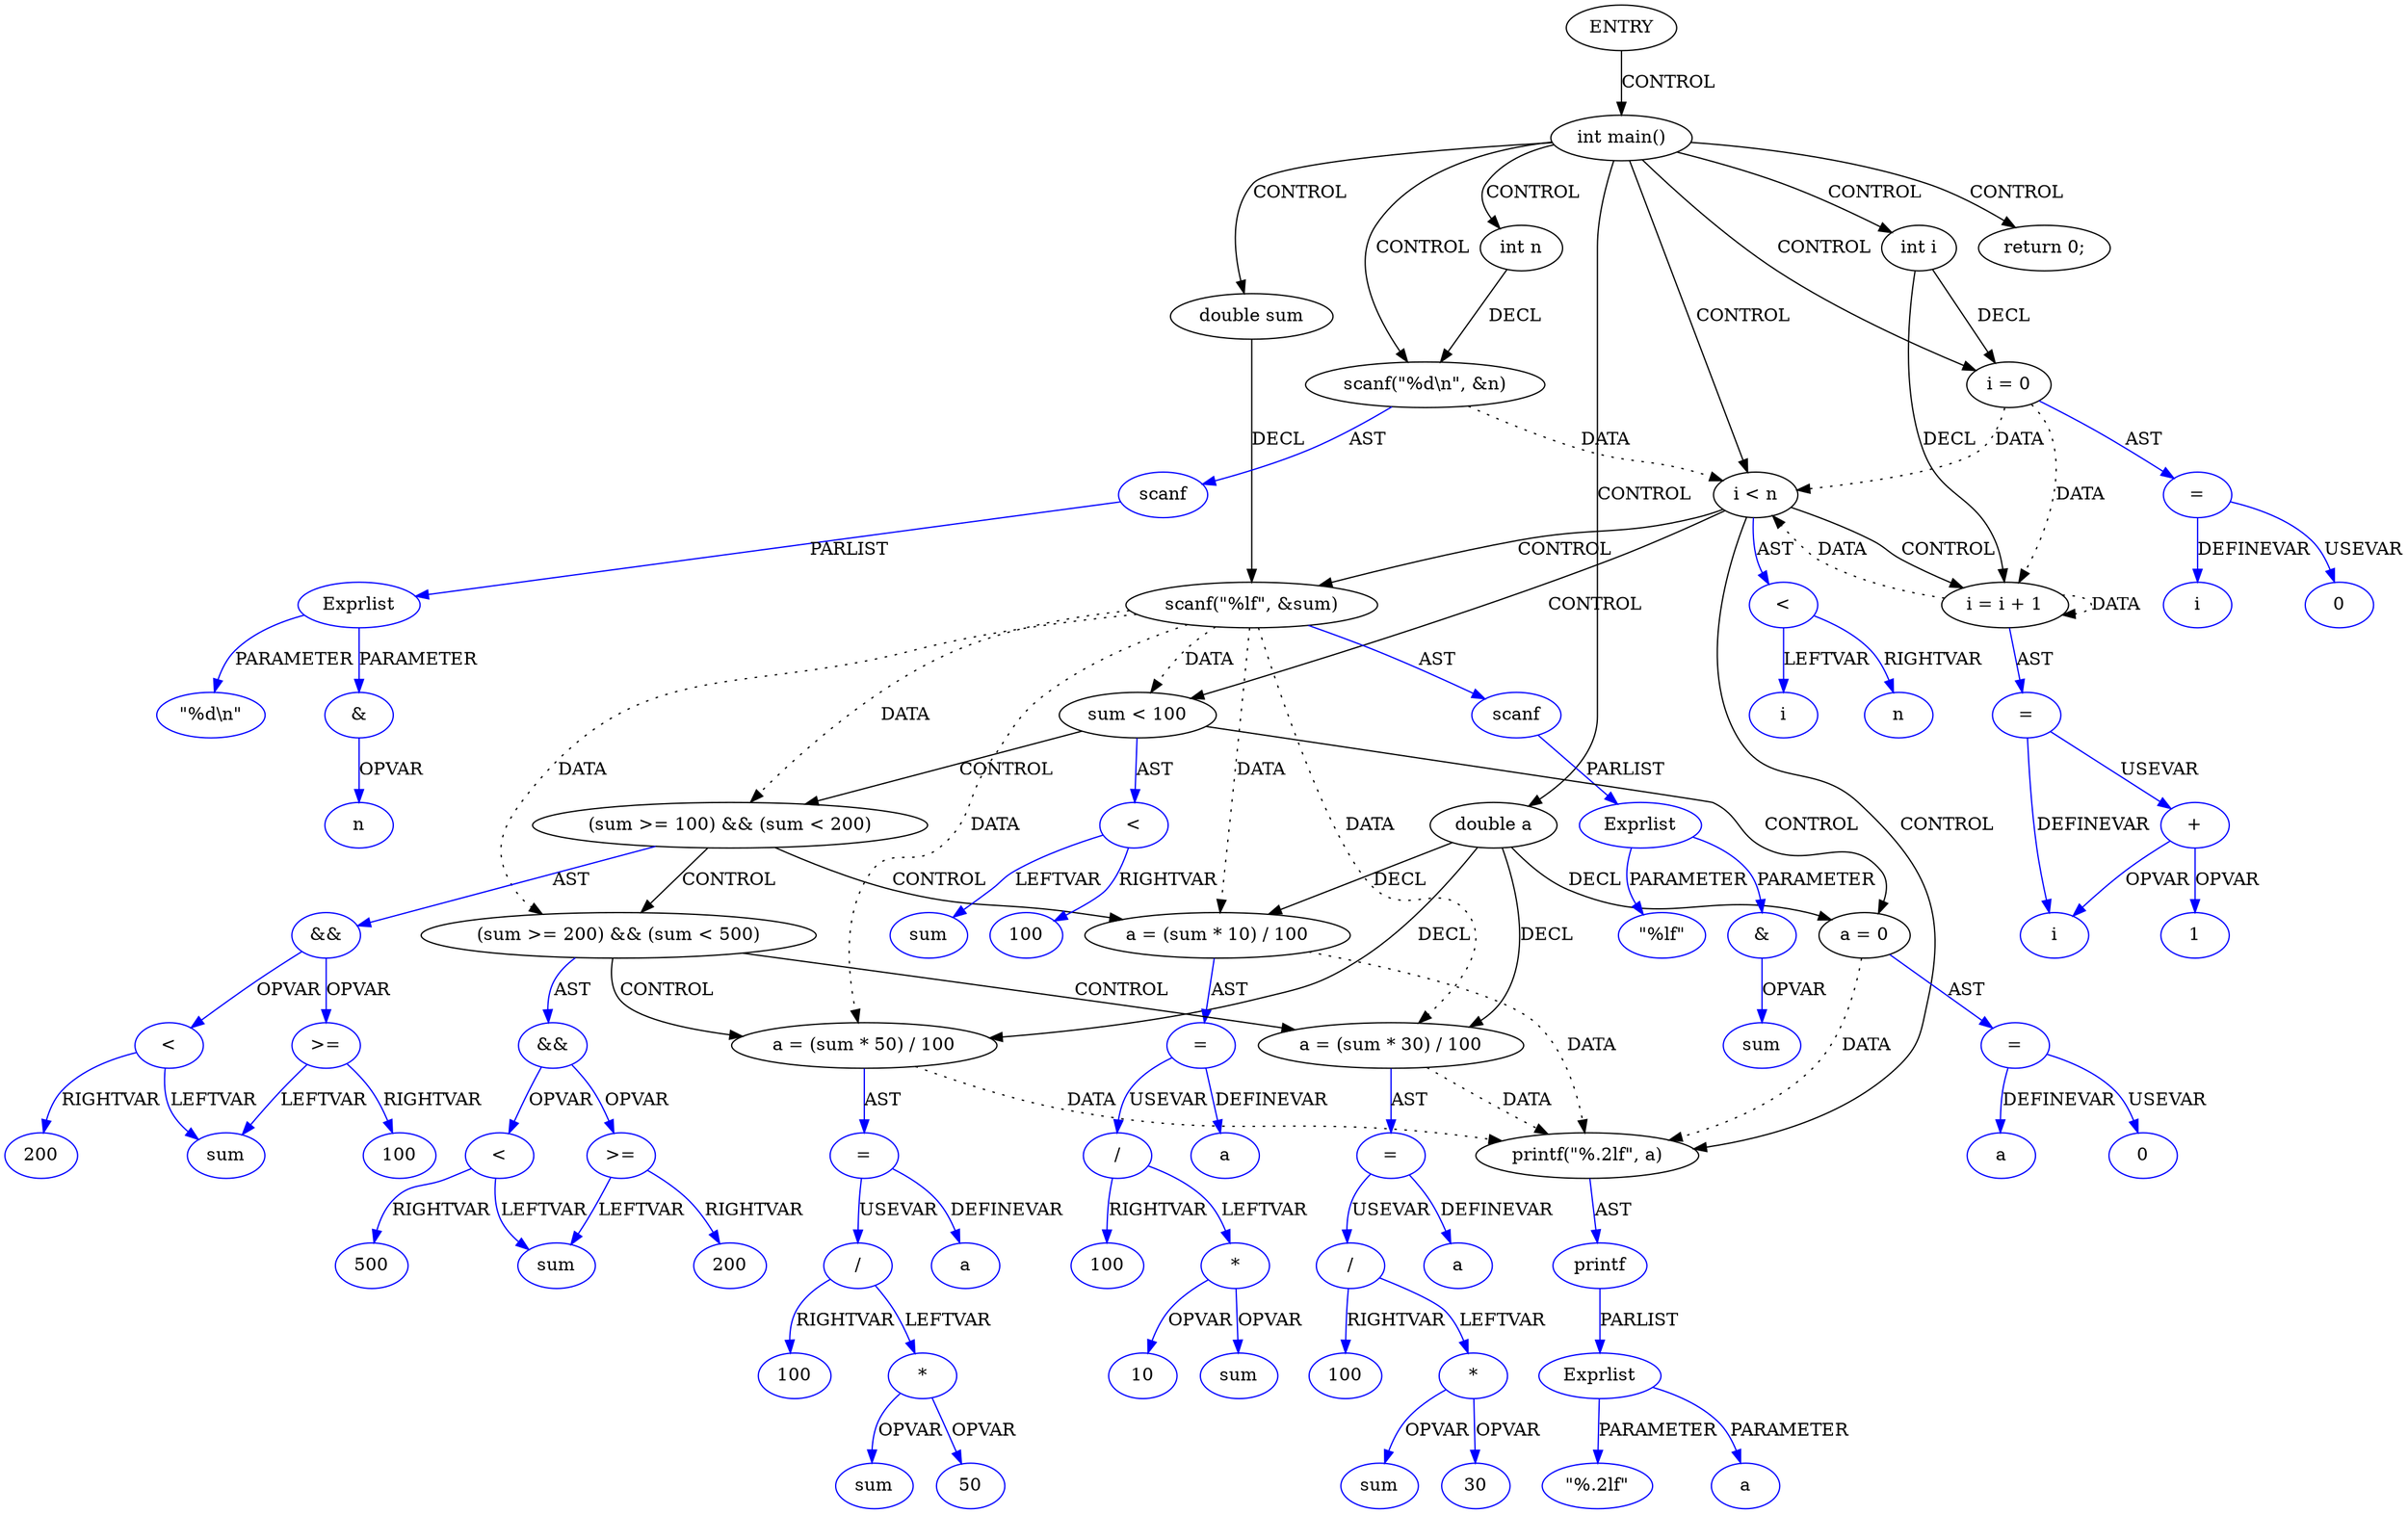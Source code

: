 digraph DotForMerge{
Node1 [label="ENTRY",type="ENTRY",coord="-1"];
Node2 [label="int main()",type="CONTROL",coord="3"];
Node4 [label="int n",type="DECL",coord="4",varname="n",vartype="int"];
Node5 [label="int i",type="DECL",coord="4",varname="i",vartype="int"];
Node6 [label="double sum",type="DECL",coord="5",varname="sum",vartype="double"];
Node7 [label="double a",type="DECL",coord="5",varname="a",vartype="double"];
Node8 [label="scanf(\"%d\\n\", &n)",type="CALL",coord="6"];
Node9 [label="scanf",type="FUNCNAME",coord="6",color=blue];
Node10 [label="Exprlist",type="EXPRS",coord="6",color=blue];
Node11 [label="\"%d\\n\"",type="CONST",coord="6",color=blue];
Node12 [label="&",type="OP",coord="6",color=blue];
Node13 [label="n",type="VAR",coord="6",color=blue];
Node14 [label="i = 0",type="ASSIGN",coord="7"];
Node15 [label="=",type="ASSIGNOP",coord="7",color=blue];
Node16 [label="i",type="VAR",coord="7",color=blue];
Node17 [label="0",type="CONST",coord="7",color=blue];
Node18 [label="i < n",type="CONTROL",coord="7"];
Node21 [label="scanf(\"%lf\", &sum)",type="CALL",coord="8"];
Node22 [label="scanf",type="FUNCNAME",coord="8",color=blue];
Node23 [label="Exprlist",type="EXPRS",coord="8",color=blue];
Node24 [label="\"%lf\"",type="CONST",coord="8",color=blue];
Node25 [label="&",type="OP",coord="8",color=blue];
Node26 [label="sum",type="VAR",coord="8",color=blue];
Node27 [label="sum < 100",type="CONTROL",coord="9"];
Node29 [label="a = 0",type="ASSIGN",coord="10"];
Node30 [label="=",type="ASSIGNOP",coord="10",color=blue];
Node31 [label="a",type="VAR",coord="10",color=blue];
Node32 [label="0",type="CONST",coord="10",color=blue];
Node33 [label="(sum >= 100) && (sum < 200)",type="CONTROL",coord="12"];
Node35 [label="a = (sum * 10) / 100",type="ASSIGN",coord="13"];
Node36 [label="=",type="ASSIGNOP",coord="13",color=blue];
Node37 [label="a",type="VAR",coord="13",color=blue];
Node38 [label="/",type="OP",coord="13",color=blue];
Node39 [label="*",type="OP",coord="13",color=blue];
Node40 [label="sum",type="VAR",coord="13",color=blue];
Node41 [label="10",type="CONST",coord="13",color=blue];
Node42 [label="100",type="CONST",coord="13",color=blue];
Node43 [label="(sum >= 200) && (sum < 500)",type="CONTROL",coord="14"];
Node45 [label="a = (sum * 30) / 100",type="ASSIGN",coord="15"];
Node46 [label="=",type="ASSIGNOP",coord="15",color=blue];
Node47 [label="a",type="VAR",coord="15",color=blue];
Node48 [label="/",type="OP",coord="15",color=blue];
Node49 [label="*",type="OP",coord="15",color=blue];
Node50 [label="sum",type="VAR",coord="15",color=blue];
Node51 [label="30",type="CONST",coord="15",color=blue];
Node52 [label="100",type="CONST",coord="15",color=blue];
Node53 [label="a = (sum * 50) / 100",type="ASSIGN",coord="17"];
Node54 [label="=",type="ASSIGNOP",coord="17",color=blue];
Node55 [label="a",type="VAR",coord="17",color=blue];
Node56 [label="/",type="OP",coord="17",color=blue];
Node57 [label="*",type="OP",coord="17",color=blue];
Node58 [label="sum",type="VAR",coord="17",color=blue];
Node59 [label="50",type="CONST",coord="17",color=blue];
Node60 [label="100",type="CONST",coord="17",color=blue];
Node61 [label="&&",type="OP",coord="14",color=blue];
Node62 [label=">=",type="OP",coord="14",color=blue];
Node63 [label="sum",type="VAR",coord="14",color=blue];
Node64 [label="200",type="CONST",coord="14",color=blue];
Node65 [label="<",type="OP",coord="14",color=blue];
Node66 [label="500",type="CONST",coord="14",color=blue];
Node67 [label="&&",type="OP",coord="12",color=blue];
Node68 [label=">=",type="OP",coord="12",color=blue];
Node69 [label="sum",type="VAR",coord="12",color=blue];
Node70 [label="100",type="CONST",coord="12",color=blue];
Node71 [label="<",type="OP",coord="12",color=blue];
Node72 [label="200",type="CONST",coord="12",color=blue];
Node73 [label="<",type="OP",coord="9",color=blue];
Node74 [label="sum",type="VAR",coord="9",color=blue];
Node75 [label="100",type="CONST",coord="9",color=blue];
Node76 [label="printf(\"%.2lf\", a)",type="CALL",coord="19"];
Node77 [label="printf",type="FUNCNAME",coord="19",color=blue];
Node78 [label="Exprlist",type="EXPRS",coord="19",color=blue];
Node79 [label="\"%.2lf\"",type="CONST",coord="19",color=blue];
Node80 [label="a",type="VAR",coord="19",color=blue];
Node81 [label="i = i + 1",type="ASSIGN",coord="7"];
Node82 [label="=",type="ASSIGNOP",coord="7",color=blue];
Node83 [label="i",type="VAR",coord="7",color=blue];
Node84 [label="+",type="OP",coord="7",color=blue];
Node85 [label="1",type="CONST",coord="7",color=blue];
Node86 [label="<",type="OP",coord="7",color=blue];
Node87 [label="i",type="VAR",coord="7",color=blue];
Node88 [label="n",type="VAR",coord="7",color=blue];
Node89 [label="return 0;",type="RETURN",coord="21"];
Node1->Node2 [label = "CONTROL" ];
Node2->Node4 [label = "CONTROL" ];
Node2->Node5 [label = "CONTROL" ];
Node2->Node6 [label = "CONTROL" ];
Node2->Node7 [label = "CONTROL" ];
Node2->Node8 [label = "CONTROL" ];
Node2->Node14 [label = "CONTROL" ];
Node2->Node18 [label = "CONTROL" ];
Node2->Node89 [label = "CONTROL" ];
Node18->Node21 [label = "CONTROL" ];
Node18->Node27 [label = "CONTROL" ];
Node18->Node76 [label = "CONTROL" ];
Node18->Node81 [label = "CONTROL" ];
Node27->Node29 [label = "CONTROL" ];
Node27->Node33 [label = "CONTROL" ];
Node33->Node35 [label = "CONTROL" ];
Node33->Node43 [label = "CONTROL" ];
Node43->Node45 [label = "CONTROL" ];
Node43->Node53 [label = "CONTROL" ];
Node8->Node18 [label = "DATA", style = dotted ]
Node14->Node18 [label = "DATA", style = dotted ]
Node14->Node81 [label = "DATA", style = dotted ]
Node21->Node27 [label = "DATA", style = dotted ]
Node21->Node33 [label = "DATA", style = dotted ]
Node21->Node35 [label = "DATA", style = dotted ]
Node21->Node43 [label = "DATA", style = dotted ]
Node21->Node45 [label = "DATA", style = dotted ]
Node21->Node53 [label = "DATA", style = dotted ]
Node29->Node76 [label = "DATA", style = dotted ]
Node35->Node76 [label = "DATA", style = dotted ]
Node45->Node76 [label = "DATA", style = dotted ]
Node53->Node76 [label = "DATA", style = dotted ]
Node81->Node18 [label = "DATA", style = dotted ]
Node81->Node81 [label = "DATA", style = dotted ]
Node4->Node8 [label = "DECL"]
Node5->Node81 [label = "DECL"]
Node5->Node14 [label = "DECL"]
Node6->Node21 [label = "DECL"]
Node7->Node53 [label = "DECL"]
Node7->Node45 [label = "DECL"]
Node7->Node35 [label = "DECL"]
Node7->Node29 [label = "DECL"]
Node8->Node9 [label = "AST" color=blue]
Node9->Node10 [label = "PARLIST" color=blue]
Node10->Node11 [label = "PARAMETER" color=blue]
Node10->Node12 [label = "PARAMETER" color=blue]
Node12->Node13 [label = "OPVAR" color=blue]
Node14->Node15 [label = "AST" color=blue]
Node15->Node16 [label = "DEFINEVAR" color=blue]
Node15->Node17 [label = "USEVAR" color=blue]
Node18->Node86 [label = "AST" color=blue]
Node21->Node22 [label = "AST" color=blue]
Node22->Node23 [label = "PARLIST" color=blue]
Node23->Node24 [label = "PARAMETER" color=blue]
Node23->Node25 [label = "PARAMETER" color=blue]
Node25->Node26 [label = "OPVAR" color=blue]
Node27->Node73 [label = "AST" color=blue]
Node29->Node30 [label = "AST" color=blue]
Node30->Node31 [label = "DEFINEVAR" color=blue]
Node30->Node32 [label = "USEVAR" color=blue]
Node33->Node67 [label = "AST" color=blue]
Node35->Node36 [label = "AST" color=blue]
Node36->Node37 [label = "DEFINEVAR" color=blue]
Node36->Node38 [label = "USEVAR" color=blue]
Node38->Node39 [label = "LEFTVAR" color=blue]
Node38->Node42 [label = "RIGHTVAR" color=blue]
Node39->Node40 [label = "OPVAR" color=blue]
Node39->Node41 [label = "OPVAR" color=blue]
Node43->Node61 [label = "AST" color=blue]
Node45->Node46 [label = "AST" color=blue]
Node46->Node47 [label = "DEFINEVAR" color=blue]
Node46->Node48 [label = "USEVAR" color=blue]
Node48->Node49 [label = "LEFTVAR" color=blue]
Node48->Node52 [label = "RIGHTVAR" color=blue]
Node49->Node50 [label = "OPVAR" color=blue]
Node49->Node51 [label = "OPVAR" color=blue]
Node53->Node54 [label = "AST" color=blue]
Node54->Node55 [label = "DEFINEVAR" color=blue]
Node54->Node56 [label = "USEVAR" color=blue]
Node56->Node57 [label = "LEFTVAR" color=blue]
Node56->Node60 [label = "RIGHTVAR" color=blue]
Node57->Node58 [label = "OPVAR" color=blue]
Node57->Node59 [label = "OPVAR" color=blue]
Node61->Node62 [label = "OPVAR" color=blue]
Node61->Node65 [label = "OPVAR" color=blue]
Node62->Node63 [label = "LEFTVAR" color=blue]
Node62->Node64 [label = "RIGHTVAR" color=blue]
Node65->Node63 [label = "LEFTVAR" color=blue]
Node65->Node66 [label = "RIGHTVAR" color=blue]
Node67->Node68 [label = "OPVAR" color=blue]
Node67->Node71 [label = "OPVAR" color=blue]
Node68->Node69 [label = "LEFTVAR" color=blue]
Node68->Node70 [label = "RIGHTVAR" color=blue]
Node71->Node69 [label = "LEFTVAR" color=blue]
Node71->Node72 [label = "RIGHTVAR" color=blue]
Node73->Node74 [label = "LEFTVAR" color=blue]
Node73->Node75 [label = "RIGHTVAR" color=blue]
Node76->Node77 [label = "AST" color=blue]
Node77->Node78 [label = "PARLIST" color=blue]
Node78->Node79 [label = "PARAMETER" color=blue]
Node78->Node80 [label = "PARAMETER" color=blue]
Node81->Node82 [label = "AST" color=blue]
Node82->Node83 [label = "DEFINEVAR" color=blue]
Node82->Node84 [label = "USEVAR" color=blue]
Node84->Node83 [label = "OPVAR" color=blue]
Node84->Node85 [label = "OPVAR" color=blue]
Node86->Node87 [label = "LEFTVAR" color=blue]
Node86->Node88 [label = "RIGHTVAR" color=blue]
}
